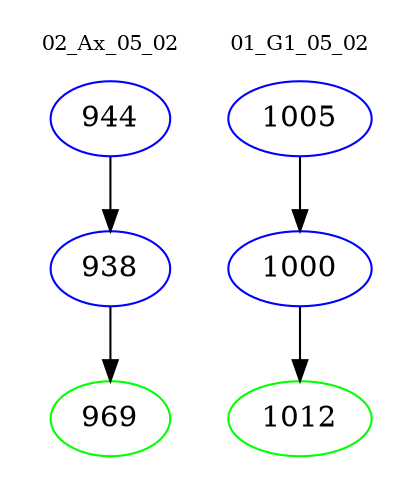 digraph{
subgraph cluster_0 {
color = white
label = "02_Ax_05_02";
fontsize=10;
T0_944 [label="944", color="blue"]
T0_944 -> T0_938 [color="black"]
T0_938 [label="938", color="blue"]
T0_938 -> T0_969 [color="black"]
T0_969 [label="969", color="green"]
}
subgraph cluster_1 {
color = white
label = "01_G1_05_02";
fontsize=10;
T1_1005 [label="1005", color="blue"]
T1_1005 -> T1_1000 [color="black"]
T1_1000 [label="1000", color="blue"]
T1_1000 -> T1_1012 [color="black"]
T1_1012 [label="1012", color="green"]
}
}
